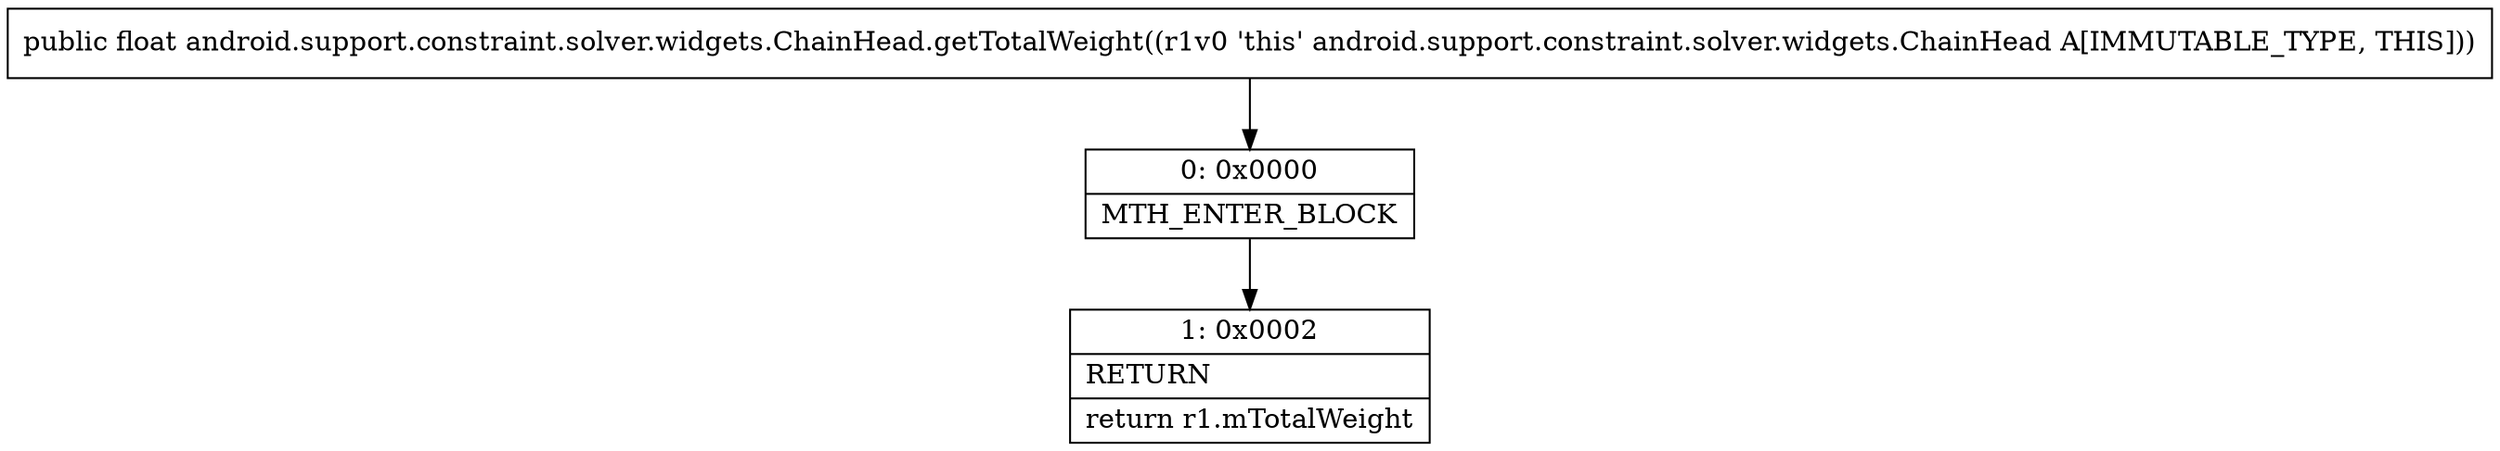 digraph "CFG forandroid.support.constraint.solver.widgets.ChainHead.getTotalWeight()F" {
Node_0 [shape=record,label="{0\:\ 0x0000|MTH_ENTER_BLOCK\l}"];
Node_1 [shape=record,label="{1\:\ 0x0002|RETURN\l|return r1.mTotalWeight\l}"];
MethodNode[shape=record,label="{public float android.support.constraint.solver.widgets.ChainHead.getTotalWeight((r1v0 'this' android.support.constraint.solver.widgets.ChainHead A[IMMUTABLE_TYPE, THIS])) }"];
MethodNode -> Node_0;
Node_0 -> Node_1;
}


